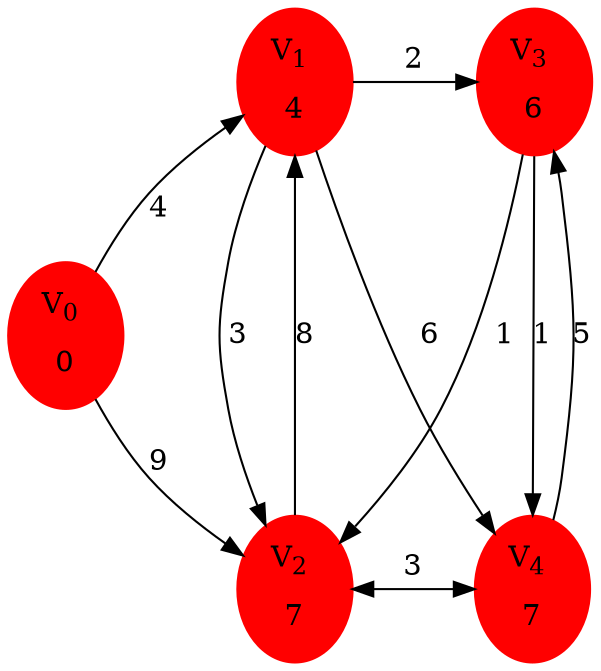 /* Chapter 2 Exercise 7 Graph (b) */
digraph dijkstra {
  size = "10,10";
  rankdir = TB;
  node [color=lightblue, style=filled];

  "V0" [
    label = <V<SUB>0</SUB> <BR/><BR/>0>
    color = red
  ];
  "V1" [
    label = <V<SUB>1</SUB> <BR/><BR/>4>
    color = red
  ];
  "V2" [
    label = <V<SUB>2</SUB> <BR/><BR/>7>
    color = red
  ];
  "V3" [
    label = <V<SUB>3</SUB> <BR/><BR/>6>
    color = red
  ];
  "V4" [
    label = <V<SUB>4</SUB> <BR/><BR/>7>
    color = red
  ];

  {rank=min; "V1" "V3"}
  {rank=same; "V0"}
  {rank=max; "V2" "V4"}

  "V0" -> "V1" [
    label = 4
  ];
  "V0" -> "V2" [
    label = 9
  ];
  "V1" -> "V2" [
    label = 3
  ];
  "V2" -> "V1" [
    label = 8
  ];
  "V1" -> "V3" [
    label = 2
  ];
  "V1" -> "V4" [
    label = 6
  ];
  "V2" -> "V4" [
    label = 3
    dir = both
  ];
  "V3" -> "V2" [
    label = 1
  ];
  "V3" -> "V4" [
    label = 1
  ];
  "V4" -> "V3" [
    label = 5
  ];
}
